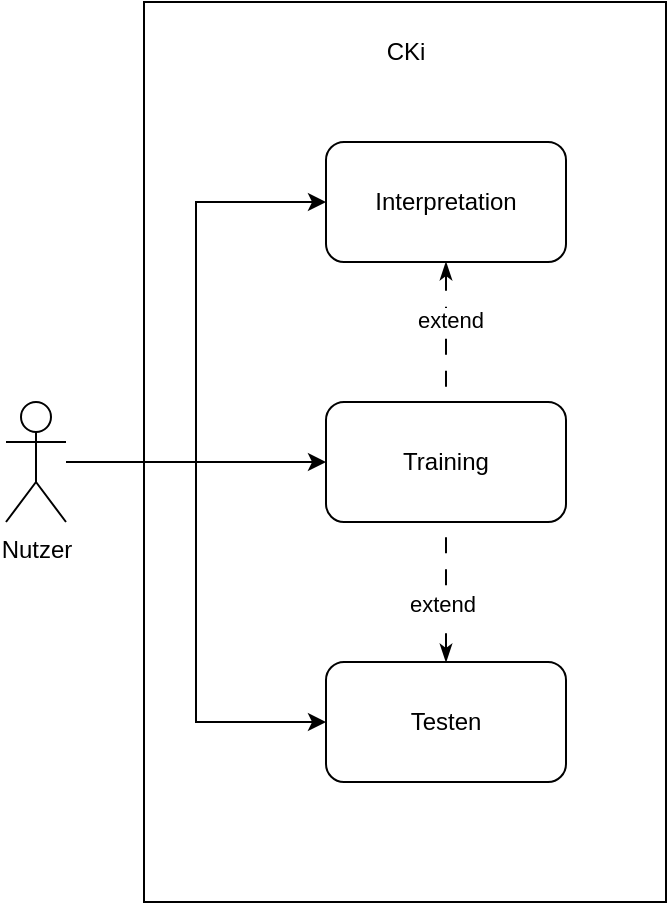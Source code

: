 <mxfile version="22.0.5" type="device">
  <diagram name="Seite-1" id="FjznJcCvAfnNPgJysFmL">
    <mxGraphModel dx="1234" dy="1133" grid="1" gridSize="10" guides="1" tooltips="1" connect="1" arrows="1" fold="1" page="1" pageScale="1" pageWidth="827" pageHeight="1169" math="0" shadow="0">
      <root>
        <mxCell id="0" />
        <mxCell id="1" parent="0" />
        <mxCell id="_YJaqQ2tUMV7np8o3qyg-1" value="" style="rounded=0;whiteSpace=wrap;html=1;" vertex="1" parent="1">
          <mxGeometry x="99" y="130" width="261" height="450" as="geometry" />
        </mxCell>
        <mxCell id="_YJaqQ2tUMV7np8o3qyg-10" style="edgeStyle=orthogonalEdgeStyle;rounded=0;orthogonalLoop=1;jettySize=auto;html=1;entryX=0;entryY=0.5;entryDx=0;entryDy=0;" edge="1" parent="1" source="_YJaqQ2tUMV7np8o3qyg-2" target="_YJaqQ2tUMV7np8o3qyg-3">
          <mxGeometry relative="1" as="geometry">
            <mxPoint x="70" y="340" as="sourcePoint" />
          </mxGeometry>
        </mxCell>
        <mxCell id="_YJaqQ2tUMV7np8o3qyg-11" style="edgeStyle=orthogonalEdgeStyle;rounded=0;orthogonalLoop=1;jettySize=auto;html=1;" edge="1" parent="1" source="_YJaqQ2tUMV7np8o3qyg-2" target="_YJaqQ2tUMV7np8o3qyg-4">
          <mxGeometry relative="1" as="geometry" />
        </mxCell>
        <mxCell id="_YJaqQ2tUMV7np8o3qyg-12" style="edgeStyle=orthogonalEdgeStyle;rounded=0;orthogonalLoop=1;jettySize=auto;html=1;entryX=0;entryY=0.5;entryDx=0;entryDy=0;" edge="1" parent="1" source="_YJaqQ2tUMV7np8o3qyg-2" target="_YJaqQ2tUMV7np8o3qyg-5">
          <mxGeometry relative="1" as="geometry" />
        </mxCell>
        <mxCell id="_YJaqQ2tUMV7np8o3qyg-2" value="Nutzer" style="shape=umlActor;verticalLabelPosition=bottom;verticalAlign=top;html=1;outlineConnect=0;" vertex="1" parent="1">
          <mxGeometry x="30" y="330" width="30" height="60" as="geometry" />
        </mxCell>
        <mxCell id="_YJaqQ2tUMV7np8o3qyg-3" value="Interpretation" style="rounded=1;whiteSpace=wrap;html=1;" vertex="1" parent="1">
          <mxGeometry x="190" y="200" width="120" height="60" as="geometry" />
        </mxCell>
        <mxCell id="_YJaqQ2tUMV7np8o3qyg-4" value="Training" style="rounded=1;whiteSpace=wrap;html=1;" vertex="1" parent="1">
          <mxGeometry x="190" y="330" width="120" height="60" as="geometry" />
        </mxCell>
        <mxCell id="_YJaqQ2tUMV7np8o3qyg-6" style="edgeStyle=orthogonalEdgeStyle;rounded=0;orthogonalLoop=1;jettySize=auto;html=1;entryX=0.5;entryY=1;entryDx=0;entryDy=0;dashed=1;dashPattern=8 8;startArrow=classicThin;startFill=1;endArrow=none;endFill=0;" edge="1" parent="1" source="_YJaqQ2tUMV7np8o3qyg-5" target="_YJaqQ2tUMV7np8o3qyg-4">
          <mxGeometry relative="1" as="geometry" />
        </mxCell>
        <mxCell id="_YJaqQ2tUMV7np8o3qyg-7" value="extend" style="edgeLabel;html=1;align=center;verticalAlign=middle;resizable=0;points=[];" vertex="1" connectable="0" parent="_YJaqQ2tUMV7np8o3qyg-6">
          <mxGeometry x="-0.171" y="2" relative="1" as="geometry">
            <mxPoint as="offset" />
          </mxGeometry>
        </mxCell>
        <mxCell id="_YJaqQ2tUMV7np8o3qyg-5" value="Testen" style="rounded=1;whiteSpace=wrap;html=1;" vertex="1" parent="1">
          <mxGeometry x="190" y="460" width="120" height="60" as="geometry" />
        </mxCell>
        <mxCell id="_YJaqQ2tUMV7np8o3qyg-8" style="edgeStyle=orthogonalEdgeStyle;rounded=0;orthogonalLoop=1;jettySize=auto;html=1;entryX=0.5;entryY=0;entryDx=0;entryDy=0;dashed=1;dashPattern=8 8;startArrow=classicThin;startFill=1;endArrow=none;endFill=0;exitX=0.5;exitY=1;exitDx=0;exitDy=0;" edge="1" parent="1" source="_YJaqQ2tUMV7np8o3qyg-3" target="_YJaqQ2tUMV7np8o3qyg-4">
          <mxGeometry relative="1" as="geometry">
            <mxPoint x="350" y="420" as="sourcePoint" />
            <mxPoint x="355.5" y="240" as="targetPoint" />
          </mxGeometry>
        </mxCell>
        <mxCell id="_YJaqQ2tUMV7np8o3qyg-9" value="extend" style="edgeLabel;html=1;align=center;verticalAlign=middle;resizable=0;points=[];" vertex="1" connectable="0" parent="_YJaqQ2tUMV7np8o3qyg-8">
          <mxGeometry x="-0.171" y="2" relative="1" as="geometry">
            <mxPoint as="offset" />
          </mxGeometry>
        </mxCell>
        <mxCell id="_YJaqQ2tUMV7np8o3qyg-13" value="CKi" style="text;html=1;strokeColor=none;fillColor=none;align=center;verticalAlign=middle;whiteSpace=wrap;rounded=0;" vertex="1" parent="1">
          <mxGeometry x="200" y="140" width="60" height="30" as="geometry" />
        </mxCell>
      </root>
    </mxGraphModel>
  </diagram>
</mxfile>
